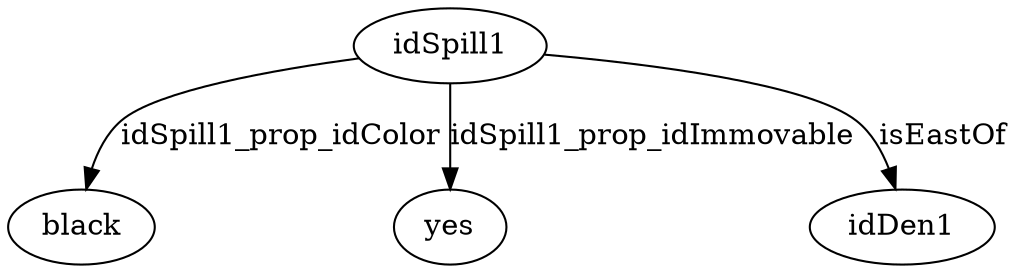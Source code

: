 strict digraph  {
idSpill1 [node_type=entity_node, root=root];
black;
yes;
idDen1;
idSpill1 -> black  [edge_type=property, label=idSpill1_prop_idColor];
idSpill1 -> yes  [edge_type=property, label=idSpill1_prop_idImmovable];
idSpill1 -> idDen1  [edge_type=relationship, label=isEastOf];
}
